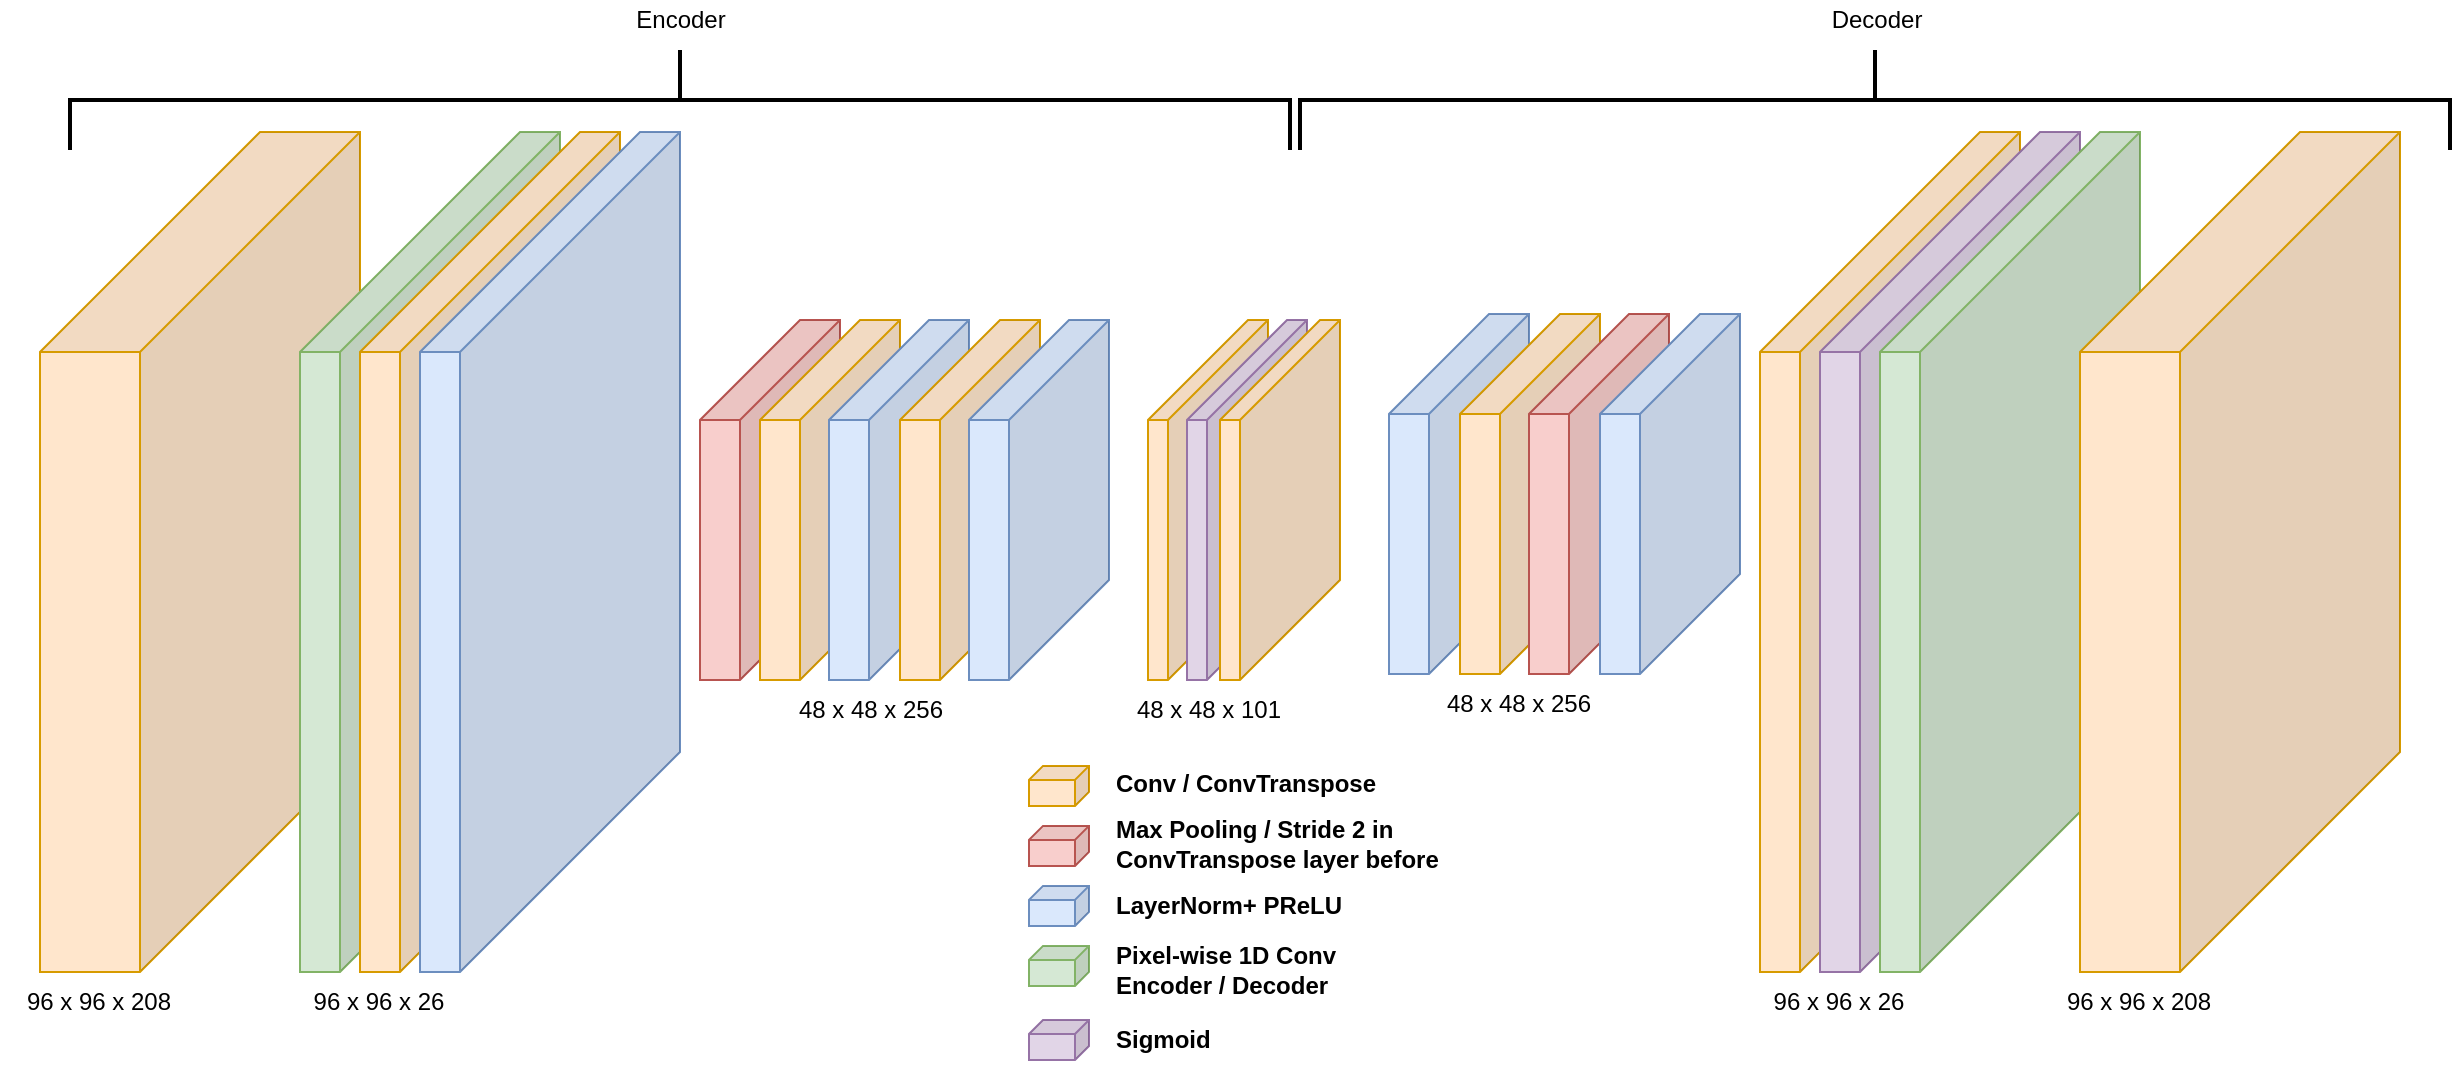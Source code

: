 <mxfile version="15.7.0"><diagram id="QJjx0-fPxzvcmYibJWj1" name="Page-1"><mxGraphModel dx="1185" dy="650" grid="1" gridSize="10" guides="1" tooltips="1" connect="1" arrows="1" fold="1" page="0" pageScale="1" pageWidth="827" pageHeight="583" math="0" shadow="0"><root><mxCell id="0"/><mxCell id="1" parent="0"/><mxCell id="4f-DMQIj-ya-iA7LCkDa-23" value="" style="shape=cube;whiteSpace=wrap;html=1;boundedLbl=1;backgroundOutline=1;darkOpacity=0.05;darkOpacity2=0.1;size=7;direction=east;flipH=1;fillColor=#ffe6cc;strokeColor=#d79b00;" parent="1" vertex="1"><mxGeometry x="584.5" y="412.94" width="30" height="20" as="geometry"/></mxCell><mxCell id="4f-DMQIj-ya-iA7LCkDa-24" value="" style="shape=cube;whiteSpace=wrap;html=1;boundedLbl=1;backgroundOutline=1;darkOpacity=0.05;darkOpacity2=0.1;size=7;direction=east;flipH=1;fillColor=#f8cecc;strokeColor=#b85450;" parent="1" vertex="1"><mxGeometry x="584.5" y="442.94" width="30" height="20" as="geometry"/></mxCell><mxCell id="4f-DMQIj-ya-iA7LCkDa-26" value="" style="shape=cube;whiteSpace=wrap;html=1;boundedLbl=1;backgroundOutline=1;darkOpacity=0.05;darkOpacity2=0.1;size=7;direction=east;flipH=1;fillColor=#dae8fc;strokeColor=#6c8ebf;" parent="1" vertex="1"><mxGeometry x="584.5" y="472.94" width="30" height="20" as="geometry"/></mxCell><mxCell id="4f-DMQIj-ya-iA7LCkDa-28" value="" style="shape=cube;whiteSpace=wrap;html=1;boundedLbl=1;backgroundOutline=1;darkOpacity=0.05;darkOpacity2=0.1;size=7;direction=east;flipH=1;fillColor=#d5e8d4;strokeColor=#82b366;" parent="1" vertex="1"><mxGeometry x="584.5" y="502.94" width="30" height="20" as="geometry"/></mxCell><mxCell id="4f-DMQIj-ya-iA7LCkDa-50" value="Conv / ConvTranspose" style="text;html=1;strokeColor=none;fillColor=none;align=left;verticalAlign=middle;whiteSpace=wrap;rounded=0;fontStyle=1" parent="1" vertex="1"><mxGeometry x="625.5" y="410" width="138" height="23.88" as="geometry"/></mxCell><mxCell id="4f-DMQIj-ya-iA7LCkDa-51" value="Max Pooling / Stride 2 in ConvTranspose layer before" style="text;html=1;strokeColor=none;fillColor=none;align=left;verticalAlign=middle;whiteSpace=wrap;rounded=0;fontStyle=1" parent="1" vertex="1"><mxGeometry x="625.5" y="440" width="164.5" height="23.88" as="geometry"/></mxCell><mxCell id="4f-DMQIj-ya-iA7LCkDa-52" value="&lt;div&gt;LayerNorm+ PReLU&lt;br&gt;&lt;/div&gt;" style="text;html=1;strokeColor=none;fillColor=none;align=left;verticalAlign=middle;whiteSpace=wrap;rounded=0;fontStyle=1" parent="1" vertex="1"><mxGeometry x="625.5" y="471.06" width="138" height="23.88" as="geometry"/></mxCell><mxCell id="4f-DMQIj-ya-iA7LCkDa-53" value="Pixel-wise 1D Conv Encoder / Decoder" style="text;html=1;strokeColor=none;fillColor=none;align=left;verticalAlign=middle;whiteSpace=wrap;rounded=0;fontStyle=1" parent="1" vertex="1"><mxGeometry x="625.5" y="502.94" width="138" height="23.88" as="geometry"/></mxCell><mxCell id="m_Qu8GIRGxHgYCqS1YG2-1" value="" style="shape=cube;whiteSpace=wrap;html=1;boundedLbl=1;backgroundOutline=1;darkOpacity=0.05;darkOpacity2=0.1;size=110;direction=east;flipH=1;fillColor=#ffe6cc;strokeColor=#d79b00;" vertex="1" parent="1"><mxGeometry x="90" y="96" width="160" height="420" as="geometry"/></mxCell><mxCell id="m_Qu8GIRGxHgYCqS1YG2-2" value="&lt;div&gt;96 x 96 x 208&lt;/div&gt;" style="text;html=1;strokeColor=none;fillColor=none;align=center;verticalAlign=middle;whiteSpace=wrap;rounded=0;" vertex="1" parent="1"><mxGeometry x="70" y="516" width="99" height="30" as="geometry"/></mxCell><mxCell id="m_Qu8GIRGxHgYCqS1YG2-5" value="" style="shape=cube;whiteSpace=wrap;html=1;boundedLbl=1;backgroundOutline=1;darkOpacity=0.05;darkOpacity2=0.1;size=110;direction=east;flipH=1;fillColor=#d5e8d4;strokeColor=#82b366;" vertex="1" parent="1"><mxGeometry x="220" y="96" width="130" height="420" as="geometry"/></mxCell><mxCell id="m_Qu8GIRGxHgYCqS1YG2-6" value="" style="shape=cube;whiteSpace=wrap;html=1;boundedLbl=1;backgroundOutline=1;darkOpacity=0.05;darkOpacity2=0.1;size=110;direction=east;flipH=1;fillColor=#ffe6cc;strokeColor=#d79b00;" vertex="1" parent="1"><mxGeometry x="250" y="96" width="130" height="420" as="geometry"/></mxCell><mxCell id="m_Qu8GIRGxHgYCqS1YG2-7" value="&lt;div&gt;48 x 48 x 256&lt;/div&gt;" style="text;html=1;strokeColor=none;fillColor=none;align=center;verticalAlign=middle;whiteSpace=wrap;rounded=0;" vertex="1" parent="1"><mxGeometry x="455.5" y="370" width="99" height="30" as="geometry"/></mxCell><mxCell id="m_Qu8GIRGxHgYCqS1YG2-8" value="" style="shape=cube;whiteSpace=wrap;html=1;boundedLbl=1;backgroundOutline=1;darkOpacity=0.05;darkOpacity2=0.1;size=50;direction=east;flipH=1;fillColor=#f8cecc;strokeColor=#b85450;flipV=0;" vertex="1" parent="1"><mxGeometry x="420" y="190" width="70" height="180" as="geometry"/></mxCell><mxCell id="m_Qu8GIRGxHgYCqS1YG2-9" value="" style="shape=cube;whiteSpace=wrap;html=1;boundedLbl=1;backgroundOutline=1;darkOpacity=0.05;darkOpacity2=0.1;size=50;direction=east;flipH=1;fillColor=#ffe6cc;strokeColor=#d79b00;flipV=0;" vertex="1" parent="1"><mxGeometry x="450" y="190" width="70" height="180" as="geometry"/></mxCell><mxCell id="m_Qu8GIRGxHgYCqS1YG2-10" value="&lt;div&gt;96 x 96 x 26&lt;br&gt;&lt;/div&gt;" style="text;html=1;strokeColor=none;fillColor=none;align=center;verticalAlign=middle;whiteSpace=wrap;rounded=0;" vertex="1" parent="1"><mxGeometry x="210" y="516" width="99" height="30" as="geometry"/></mxCell><mxCell id="m_Qu8GIRGxHgYCqS1YG2-11" value="" style="shape=cube;whiteSpace=wrap;html=1;boundedLbl=1;backgroundOutline=1;darkOpacity=0.05;darkOpacity2=0.1;size=50;direction=east;flipH=1;fillColor=#dae8fc;strokeColor=#6c8ebf;flipV=0;" vertex="1" parent="1"><mxGeometry x="484.5" y="190" width="70" height="180" as="geometry"/></mxCell><mxCell id="m_Qu8GIRGxHgYCqS1YG2-12" value="" style="shape=cube;whiteSpace=wrap;html=1;boundedLbl=1;backgroundOutline=1;darkOpacity=0.05;darkOpacity2=0.1;size=110;direction=east;flipH=1;fillColor=#dae8fc;strokeColor=#6c8ebf;" vertex="1" parent="1"><mxGeometry x="280" y="96" width="130" height="420" as="geometry"/></mxCell><mxCell id="m_Qu8GIRGxHgYCqS1YG2-14" value="&lt;div&gt;48 x 48 x 101&lt;br&gt;&lt;/div&gt;" style="text;html=1;strokeColor=none;fillColor=none;align=center;verticalAlign=middle;whiteSpace=wrap;rounded=0;" vertex="1" parent="1"><mxGeometry x="624.5" y="370" width="99" height="30" as="geometry"/></mxCell><mxCell id="m_Qu8GIRGxHgYCqS1YG2-16" value="" style="shape=cube;whiteSpace=wrap;html=1;boundedLbl=1;backgroundOutline=1;darkOpacity=0.05;darkOpacity2=0.1;size=50;direction=east;flipH=1;fillColor=#ffe6cc;strokeColor=#d79b00;flipV=0;" vertex="1" parent="1"><mxGeometry x="520" y="190" width="70" height="180" as="geometry"/></mxCell><mxCell id="m_Qu8GIRGxHgYCqS1YG2-17" value="" style="shape=cube;whiteSpace=wrap;html=1;boundedLbl=1;backgroundOutline=1;darkOpacity=0.05;darkOpacity2=0.1;size=50;direction=east;flipH=1;fillColor=#dae8fc;strokeColor=#6c8ebf;flipV=0;" vertex="1" parent="1"><mxGeometry x="554.5" y="190" width="70" height="180" as="geometry"/></mxCell><mxCell id="m_Qu8GIRGxHgYCqS1YG2-19" value="" style="shape=cube;whiteSpace=wrap;html=1;boundedLbl=1;backgroundOutline=1;darkOpacity=0.05;darkOpacity2=0.1;size=50;direction=east;flipH=1;fillColor=#ffe6cc;strokeColor=#d79b00;flipV=0;" vertex="1" parent="1"><mxGeometry x="644" y="190" width="60" height="180" as="geometry"/></mxCell><mxCell id="m_Qu8GIRGxHgYCqS1YG2-20" value="" style="shape=cube;whiteSpace=wrap;html=1;boundedLbl=1;backgroundOutline=1;darkOpacity=0.05;darkOpacity2=0.1;size=7;direction=east;flipH=1;fillColor=#e1d5e7;strokeColor=#9673a6;" vertex="1" parent="1"><mxGeometry x="584.5" y="540" width="30" height="20" as="geometry"/></mxCell><mxCell id="m_Qu8GIRGxHgYCqS1YG2-22" value="Sigmoid" style="text;html=1;strokeColor=none;fillColor=none;align=left;verticalAlign=middle;whiteSpace=wrap;rounded=0;fontStyle=1" vertex="1" parent="1"><mxGeometry x="625.5" y="538.06" width="138" height="23.88" as="geometry"/></mxCell><mxCell id="m_Qu8GIRGxHgYCqS1YG2-23" value="" style="shape=cube;whiteSpace=wrap;html=1;boundedLbl=1;backgroundOutline=1;darkOpacity=0.05;darkOpacity2=0.1;size=50;direction=east;flipH=1;fillColor=#e1d5e7;strokeColor=#9673a6;flipV=0;" vertex="1" parent="1"><mxGeometry x="663.5" y="190" width="60" height="180" as="geometry"/></mxCell><mxCell id="m_Qu8GIRGxHgYCqS1YG2-30" value="&lt;div&gt;48 x 48 x 256&lt;/div&gt;" style="text;html=1;strokeColor=none;fillColor=none;align=center;verticalAlign=middle;whiteSpace=wrap;rounded=0;" vertex="1" parent="1"><mxGeometry x="780" y="367" width="99" height="30" as="geometry"/></mxCell><mxCell id="m_Qu8GIRGxHgYCqS1YG2-31" value="" style="shape=cube;whiteSpace=wrap;html=1;boundedLbl=1;backgroundOutline=1;darkOpacity=0.05;darkOpacity2=0.1;size=50;direction=east;flipH=1;fillColor=#ffe6cc;strokeColor=#d79b00;flipV=0;" vertex="1" parent="1"><mxGeometry x="680" y="190" width="60" height="180" as="geometry"/></mxCell><mxCell id="m_Qu8GIRGxHgYCqS1YG2-32" value="" style="shape=cube;whiteSpace=wrap;html=1;boundedLbl=1;backgroundOutline=1;darkOpacity=0.05;darkOpacity2=0.1;size=50;direction=east;flipH=1;fillColor=#dae8fc;strokeColor=#6c8ebf;flipV=0;" vertex="1" parent="1"><mxGeometry x="764.5" y="187" width="70" height="180" as="geometry"/></mxCell><mxCell id="m_Qu8GIRGxHgYCqS1YG2-33" value="" style="shape=cube;whiteSpace=wrap;html=1;boundedLbl=1;backgroundOutline=1;darkOpacity=0.05;darkOpacity2=0.1;size=50;direction=east;flipH=1;fillColor=#ffe6cc;strokeColor=#d79b00;flipV=0;" vertex="1" parent="1"><mxGeometry x="800" y="187" width="70" height="180" as="geometry"/></mxCell><mxCell id="m_Qu8GIRGxHgYCqS1YG2-37" value="" style="shape=cube;whiteSpace=wrap;html=1;boundedLbl=1;backgroundOutline=1;darkOpacity=0.05;darkOpacity2=0.1;size=110;direction=east;flipH=1;fillColor=#ffe6cc;strokeColor=#d79b00;" vertex="1" parent="1"><mxGeometry x="950" y="96" width="130" height="420" as="geometry"/></mxCell><mxCell id="m_Qu8GIRGxHgYCqS1YG2-43" value="" style="shape=cube;whiteSpace=wrap;html=1;boundedLbl=1;backgroundOutline=1;darkOpacity=0.05;darkOpacity2=0.1;size=50;direction=east;flipH=1;fillColor=#f8cecc;strokeColor=#b85450;flipV=0;" vertex="1" parent="1"><mxGeometry x="834.5" y="187" width="70" height="180" as="geometry"/></mxCell><mxCell id="m_Qu8GIRGxHgYCqS1YG2-38" value="" style="shape=cube;whiteSpace=wrap;html=1;boundedLbl=1;backgroundOutline=1;darkOpacity=0.05;darkOpacity2=0.1;size=110;direction=east;flipH=1;fillColor=#e1d5e7;strokeColor=#9673a6;" vertex="1" parent="1"><mxGeometry x="980" y="96" width="130" height="420" as="geometry"/></mxCell><mxCell id="m_Qu8GIRGxHgYCqS1YG2-39" value="" style="shape=cube;whiteSpace=wrap;html=1;boundedLbl=1;backgroundOutline=1;darkOpacity=0.05;darkOpacity2=0.1;size=110;direction=east;flipH=1;fillColor=#d5e8d4;strokeColor=#82b366;" vertex="1" parent="1"><mxGeometry x="1010" y="96" width="130" height="420" as="geometry"/></mxCell><mxCell id="m_Qu8GIRGxHgYCqS1YG2-40" value="" style="shape=cube;whiteSpace=wrap;html=1;boundedLbl=1;backgroundOutline=1;darkOpacity=0.05;darkOpacity2=0.1;size=110;direction=east;flipH=1;fillColor=#ffe6cc;strokeColor=#d79b00;" vertex="1" parent="1"><mxGeometry x="1110" y="96" width="160" height="420" as="geometry"/></mxCell><mxCell id="m_Qu8GIRGxHgYCqS1YG2-41" value="&lt;div&gt;96 x 96 x 26&lt;br&gt;&lt;/div&gt;" style="text;html=1;strokeColor=none;fillColor=none;align=center;verticalAlign=middle;whiteSpace=wrap;rounded=0;" vertex="1" parent="1"><mxGeometry x="940" y="516" width="99" height="30" as="geometry"/></mxCell><mxCell id="m_Qu8GIRGxHgYCqS1YG2-42" value="&lt;div&gt;96 x 96 x 208&lt;/div&gt;" style="text;html=1;strokeColor=none;fillColor=none;align=center;verticalAlign=middle;whiteSpace=wrap;rounded=0;" vertex="1" parent="1"><mxGeometry x="1090" y="516" width="99" height="30" as="geometry"/></mxCell><mxCell id="m_Qu8GIRGxHgYCqS1YG2-34" value="" style="shape=cube;whiteSpace=wrap;html=1;boundedLbl=1;backgroundOutline=1;darkOpacity=0.05;darkOpacity2=0.1;size=50;direction=east;flipH=1;fillColor=#dae8fc;strokeColor=#6c8ebf;flipV=0;" vertex="1" parent="1"><mxGeometry x="870" y="187" width="70" height="180" as="geometry"/></mxCell><mxCell id="m_Qu8GIRGxHgYCqS1YG2-44" value="" style="strokeWidth=2;html=1;shape=mxgraph.flowchart.annotation_2;align=left;labelPosition=right;pointerEvents=1;rotation=90;" vertex="1" parent="1"><mxGeometry x="385" y="-225" width="50" height="610" as="geometry"/></mxCell><mxCell id="m_Qu8GIRGxHgYCqS1YG2-45" value="" style="strokeWidth=2;html=1;shape=mxgraph.flowchart.annotation_2;align=left;labelPosition=right;pointerEvents=1;rotation=90;" vertex="1" parent="1"><mxGeometry x="982.5" y="-207.5" width="50" height="575" as="geometry"/></mxCell><mxCell id="m_Qu8GIRGxHgYCqS1YG2-46" value="Encoder" style="text;html=1;align=center;verticalAlign=middle;resizable=0;points=[];autosize=1;strokeColor=none;fillColor=none;" vertex="1" parent="1"><mxGeometry x="380" y="30" width="60" height="20" as="geometry"/></mxCell><mxCell id="m_Qu8GIRGxHgYCqS1YG2-47" value="Decoder" style="text;html=1;align=center;verticalAlign=middle;resizable=0;points=[];autosize=1;strokeColor=none;fillColor=none;" vertex="1" parent="1"><mxGeometry x="977.5" y="30" width="60" height="20" as="geometry"/></mxCell></root></mxGraphModel></diagram></mxfile>